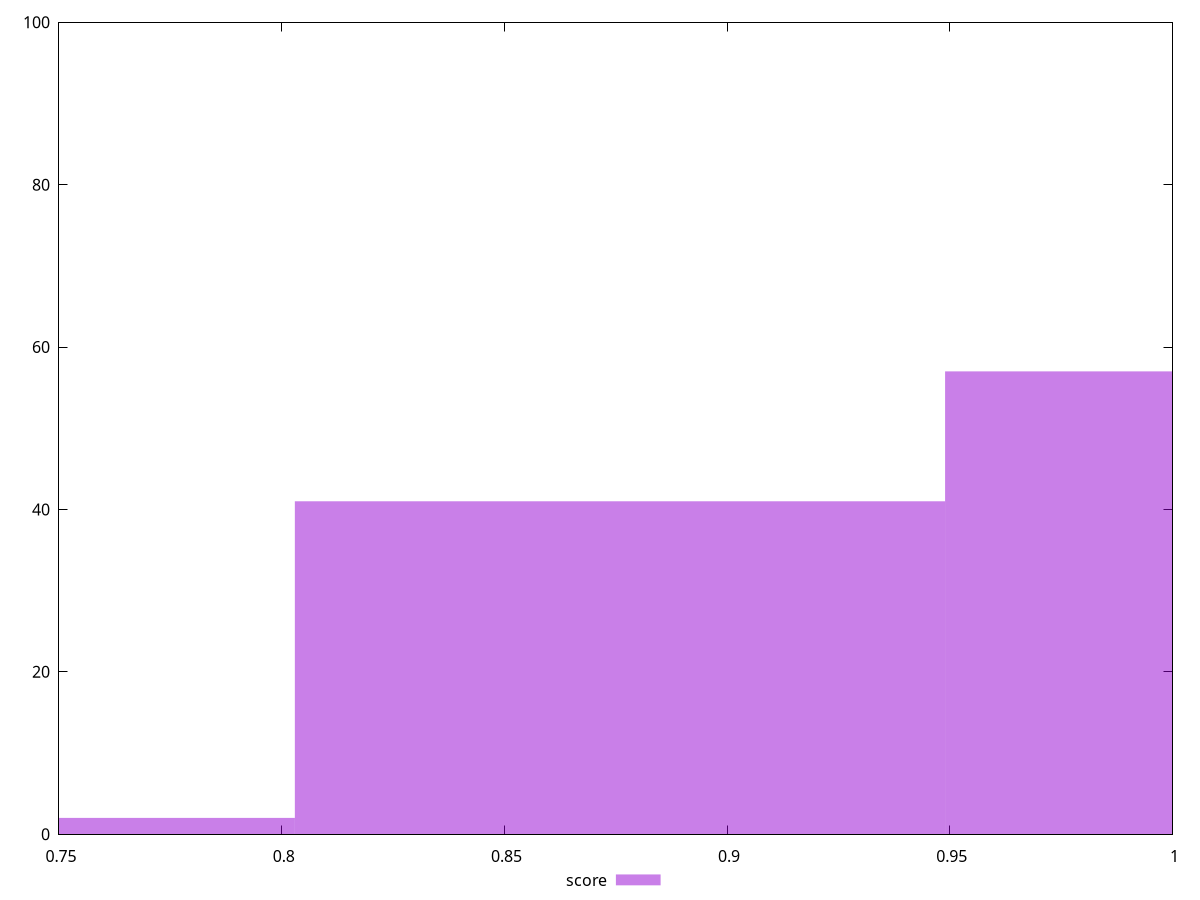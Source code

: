 reset

$score <<EOF
1.0219382846492508 57
0.8759471011279292 41
0.7299559176066077 2
EOF

set key outside below
set boxwidth 0.14599118352132154
set xrange [0.75:1]
set yrange [0:100]
set trange [0:100]
set style fill transparent solid 0.5 noborder
set terminal svg size 640, 490 enhanced background rgb 'white'
set output "report/report_00029_2021-02-24T13-36-40.390Z/legacy-javascript/samples/astro/score/histogram.svg"

plot $score title "score" with boxes

reset
